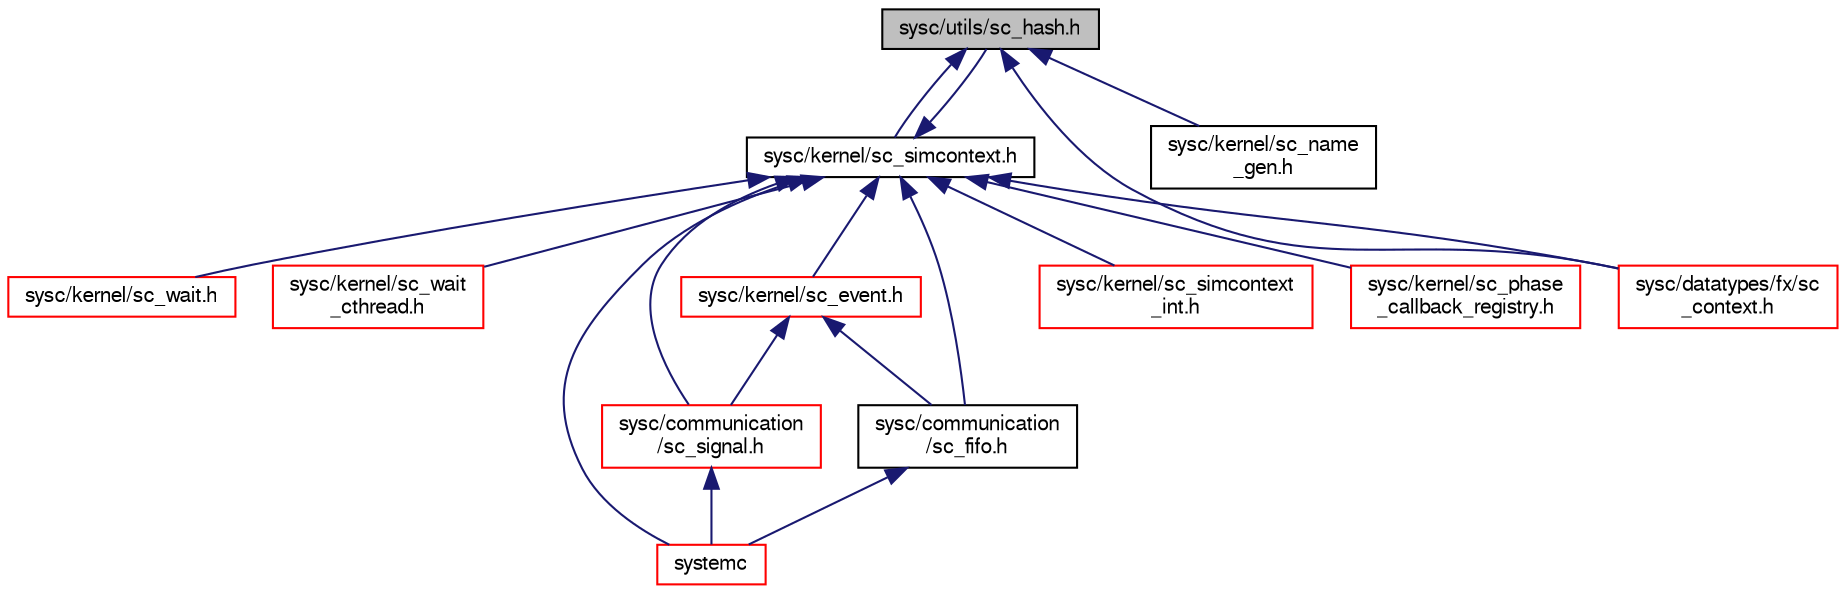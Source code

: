 digraph "sysc/utils/sc_hash.h"
{
  edge [fontname="FreeSans",fontsize="10",labelfontname="FreeSans",labelfontsize="10"];
  node [fontname="FreeSans",fontsize="10",shape=record];
  Node41 [label="sysc/utils/sc_hash.h",height=0.2,width=0.4,color="black", fillcolor="grey75", style="filled", fontcolor="black"];
  Node41 -> Node42 [dir="back",color="midnightblue",fontsize="10",style="solid",fontname="FreeSans"];
  Node42 [label="sysc/kernel/sc_simcontext.h",height=0.2,width=0.4,color="black", fillcolor="white", style="filled",URL="$a00311.html"];
  Node42 -> Node43 [dir="back",color="midnightblue",fontsize="10",style="solid",fontname="FreeSans"];
  Node43 [label="sysc/kernel/sc_wait.h",height=0.2,width=0.4,color="red", fillcolor="white", style="filled",URL="$a00335.html"];
  Node42 -> Node41 [dir="back",color="midnightblue",fontsize="10",style="solid",fontname="FreeSans"];
  Node42 -> Node81 [dir="back",color="midnightblue",fontsize="10",style="solid",fontname="FreeSans"];
  Node81 [label="sysc/kernel/sc_wait\l_cthread.h",height=0.2,width=0.4,color="red", fillcolor="white", style="filled",URL="$a00338.html"];
  Node42 -> Node45 [dir="back",color="midnightblue",fontsize="10",style="solid",fontname="FreeSans"];
  Node45 [label="systemc",height=0.2,width=0.4,color="red", fillcolor="white", style="filled",URL="$a00401.html"];
  Node42 -> Node50 [dir="back",color="midnightblue",fontsize="10",style="solid",fontname="FreeSans"];
  Node50 [label="sysc/kernel/sc_event.h",height=0.2,width=0.4,color="red", fillcolor="white", style="filled",URL="$a00248.html"];
  Node50 -> Node52 [dir="back",color="midnightblue",fontsize="10",style="solid",fontname="FreeSans"];
  Node52 [label="sysc/communication\l/sc_signal.h",height=0.2,width=0.4,color="red", fillcolor="white", style="filled",URL="$a00059.html"];
  Node52 -> Node45 [dir="back",color="midnightblue",fontsize="10",style="solid",fontname="FreeSans"];
  Node50 -> Node74 [dir="back",color="midnightblue",fontsize="10",style="solid",fontname="FreeSans"];
  Node74 [label="sysc/communication\l/sc_fifo.h",height=0.2,width=0.4,color="black", fillcolor="white", style="filled",URL="$a00023.html"];
  Node74 -> Node45 [dir="back",color="midnightblue",fontsize="10",style="solid",fontname="FreeSans"];
  Node42 -> Node52 [dir="back",color="midnightblue",fontsize="10",style="solid",fontname="FreeSans"];
  Node42 -> Node74 [dir="back",color="midnightblue",fontsize="10",style="solid",fontname="FreeSans"];
  Node42 -> Node82 [dir="back",color="midnightblue",fontsize="10",style="solid",fontname="FreeSans"];
  Node82 [label="sysc/datatypes/fx/sc\l_context.h",height=0.2,width=0.4,color="red", fillcolor="white", style="filled",URL="$a00113.html"];
  Node42 -> Node66 [dir="back",color="midnightblue",fontsize="10",style="solid",fontname="FreeSans"];
  Node66 [label="sysc/kernel/sc_simcontext\l_int.h",height=0.2,width=0.4,color="red", fillcolor="white", style="filled",URL="$a00314.html"];
  Node42 -> Node68 [dir="back",color="midnightblue",fontsize="10",style="solid",fontname="FreeSans"];
  Node68 [label="sysc/kernel/sc_phase\l_callback_registry.h",height=0.2,width=0.4,color="red", fillcolor="white", style="filled",URL="$a00290.html"];
  Node41 -> Node82 [dir="back",color="midnightblue",fontsize="10",style="solid",fontname="FreeSans"];
  Node41 -> Node114 [dir="back",color="midnightblue",fontsize="10",style="solid",fontname="FreeSans"];
  Node114 [label="sysc/kernel/sc_name\l_gen.h",height=0.2,width=0.4,color="black", fillcolor="white", style="filled",URL="$a00278.html"];
}

